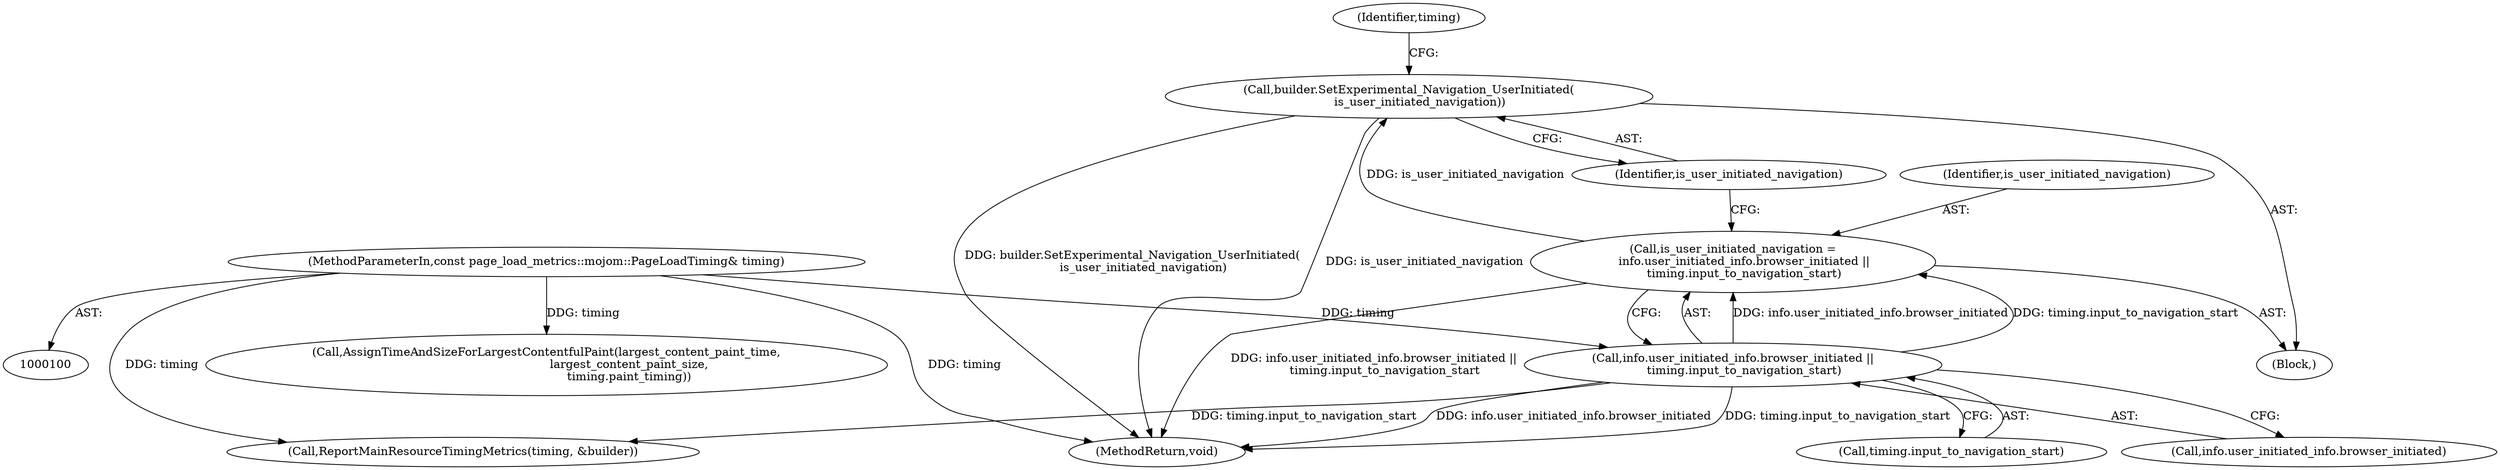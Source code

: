 digraph "1_Chrome_e1e67d5d341d82c61cab2c41ff4163f17caf14ae_1@del" {
"1000117" [label="(Call,builder.SetExperimental_Navigation_UserInitiated(\n      is_user_initiated_navigation))"];
"1000106" [label="(Call,is_user_initiated_navigation =\n      info.user_initiated_info.browser_initiated ||\n      timing.input_to_navigation_start)"];
"1000108" [label="(Call,info.user_initiated_info.browser_initiated ||\n      timing.input_to_navigation_start)"];
"1000101" [label="(MethodParameterIn,const page_load_metrics::mojom::PageLoadTiming& timing)"];
"1000342" [label="(Call,ReportMainResourceTimingMetrics(timing, &builder))"];
"1000117" [label="(Call,builder.SetExperimental_Navigation_UserInitiated(\n      is_user_initiated_navigation))"];
"1000107" [label="(Identifier,is_user_initiated_navigation)"];
"1000118" [label="(Identifier,is_user_initiated_navigation)"];
"1000106" [label="(Call,is_user_initiated_navigation =\n      info.user_initiated_info.browser_initiated ||\n      timing.input_to_navigation_start)"];
"1000114" [label="(Call,timing.input_to_navigation_start)"];
"1000238" [label="(Call,AssignTimeAndSizeForLargestContentfulPaint(largest_content_paint_time,\n                                             largest_content_paint_size,\n                                             timing.paint_timing))"];
"1000103" [label="(Block,)"];
"1000108" [label="(Call,info.user_initiated_info.browser_initiated ||\n      timing.input_to_navigation_start)"];
"1000121" [label="(Identifier,timing)"];
"1000109" [label="(Call,info.user_initiated_info.browser_initiated)"];
"1000348" [label="(MethodReturn,void)"];
"1000101" [label="(MethodParameterIn,const page_load_metrics::mojom::PageLoadTiming& timing)"];
"1000117" -> "1000103"  [label="AST: "];
"1000117" -> "1000118"  [label="CFG: "];
"1000118" -> "1000117"  [label="AST: "];
"1000121" -> "1000117"  [label="CFG: "];
"1000117" -> "1000348"  [label="DDG: builder.SetExperimental_Navigation_UserInitiated(\n      is_user_initiated_navigation)"];
"1000117" -> "1000348"  [label="DDG: is_user_initiated_navigation"];
"1000106" -> "1000117"  [label="DDG: is_user_initiated_navigation"];
"1000106" -> "1000103"  [label="AST: "];
"1000106" -> "1000108"  [label="CFG: "];
"1000107" -> "1000106"  [label="AST: "];
"1000108" -> "1000106"  [label="AST: "];
"1000118" -> "1000106"  [label="CFG: "];
"1000106" -> "1000348"  [label="DDG: info.user_initiated_info.browser_initiated ||\n      timing.input_to_navigation_start"];
"1000108" -> "1000106"  [label="DDG: info.user_initiated_info.browser_initiated"];
"1000108" -> "1000106"  [label="DDG: timing.input_to_navigation_start"];
"1000108" -> "1000109"  [label="CFG: "];
"1000108" -> "1000114"  [label="CFG: "];
"1000109" -> "1000108"  [label="AST: "];
"1000114" -> "1000108"  [label="AST: "];
"1000108" -> "1000348"  [label="DDG: timing.input_to_navigation_start"];
"1000108" -> "1000348"  [label="DDG: info.user_initiated_info.browser_initiated"];
"1000101" -> "1000108"  [label="DDG: timing"];
"1000108" -> "1000342"  [label="DDG: timing.input_to_navigation_start"];
"1000101" -> "1000100"  [label="AST: "];
"1000101" -> "1000348"  [label="DDG: timing"];
"1000101" -> "1000238"  [label="DDG: timing"];
"1000101" -> "1000342"  [label="DDG: timing"];
}
